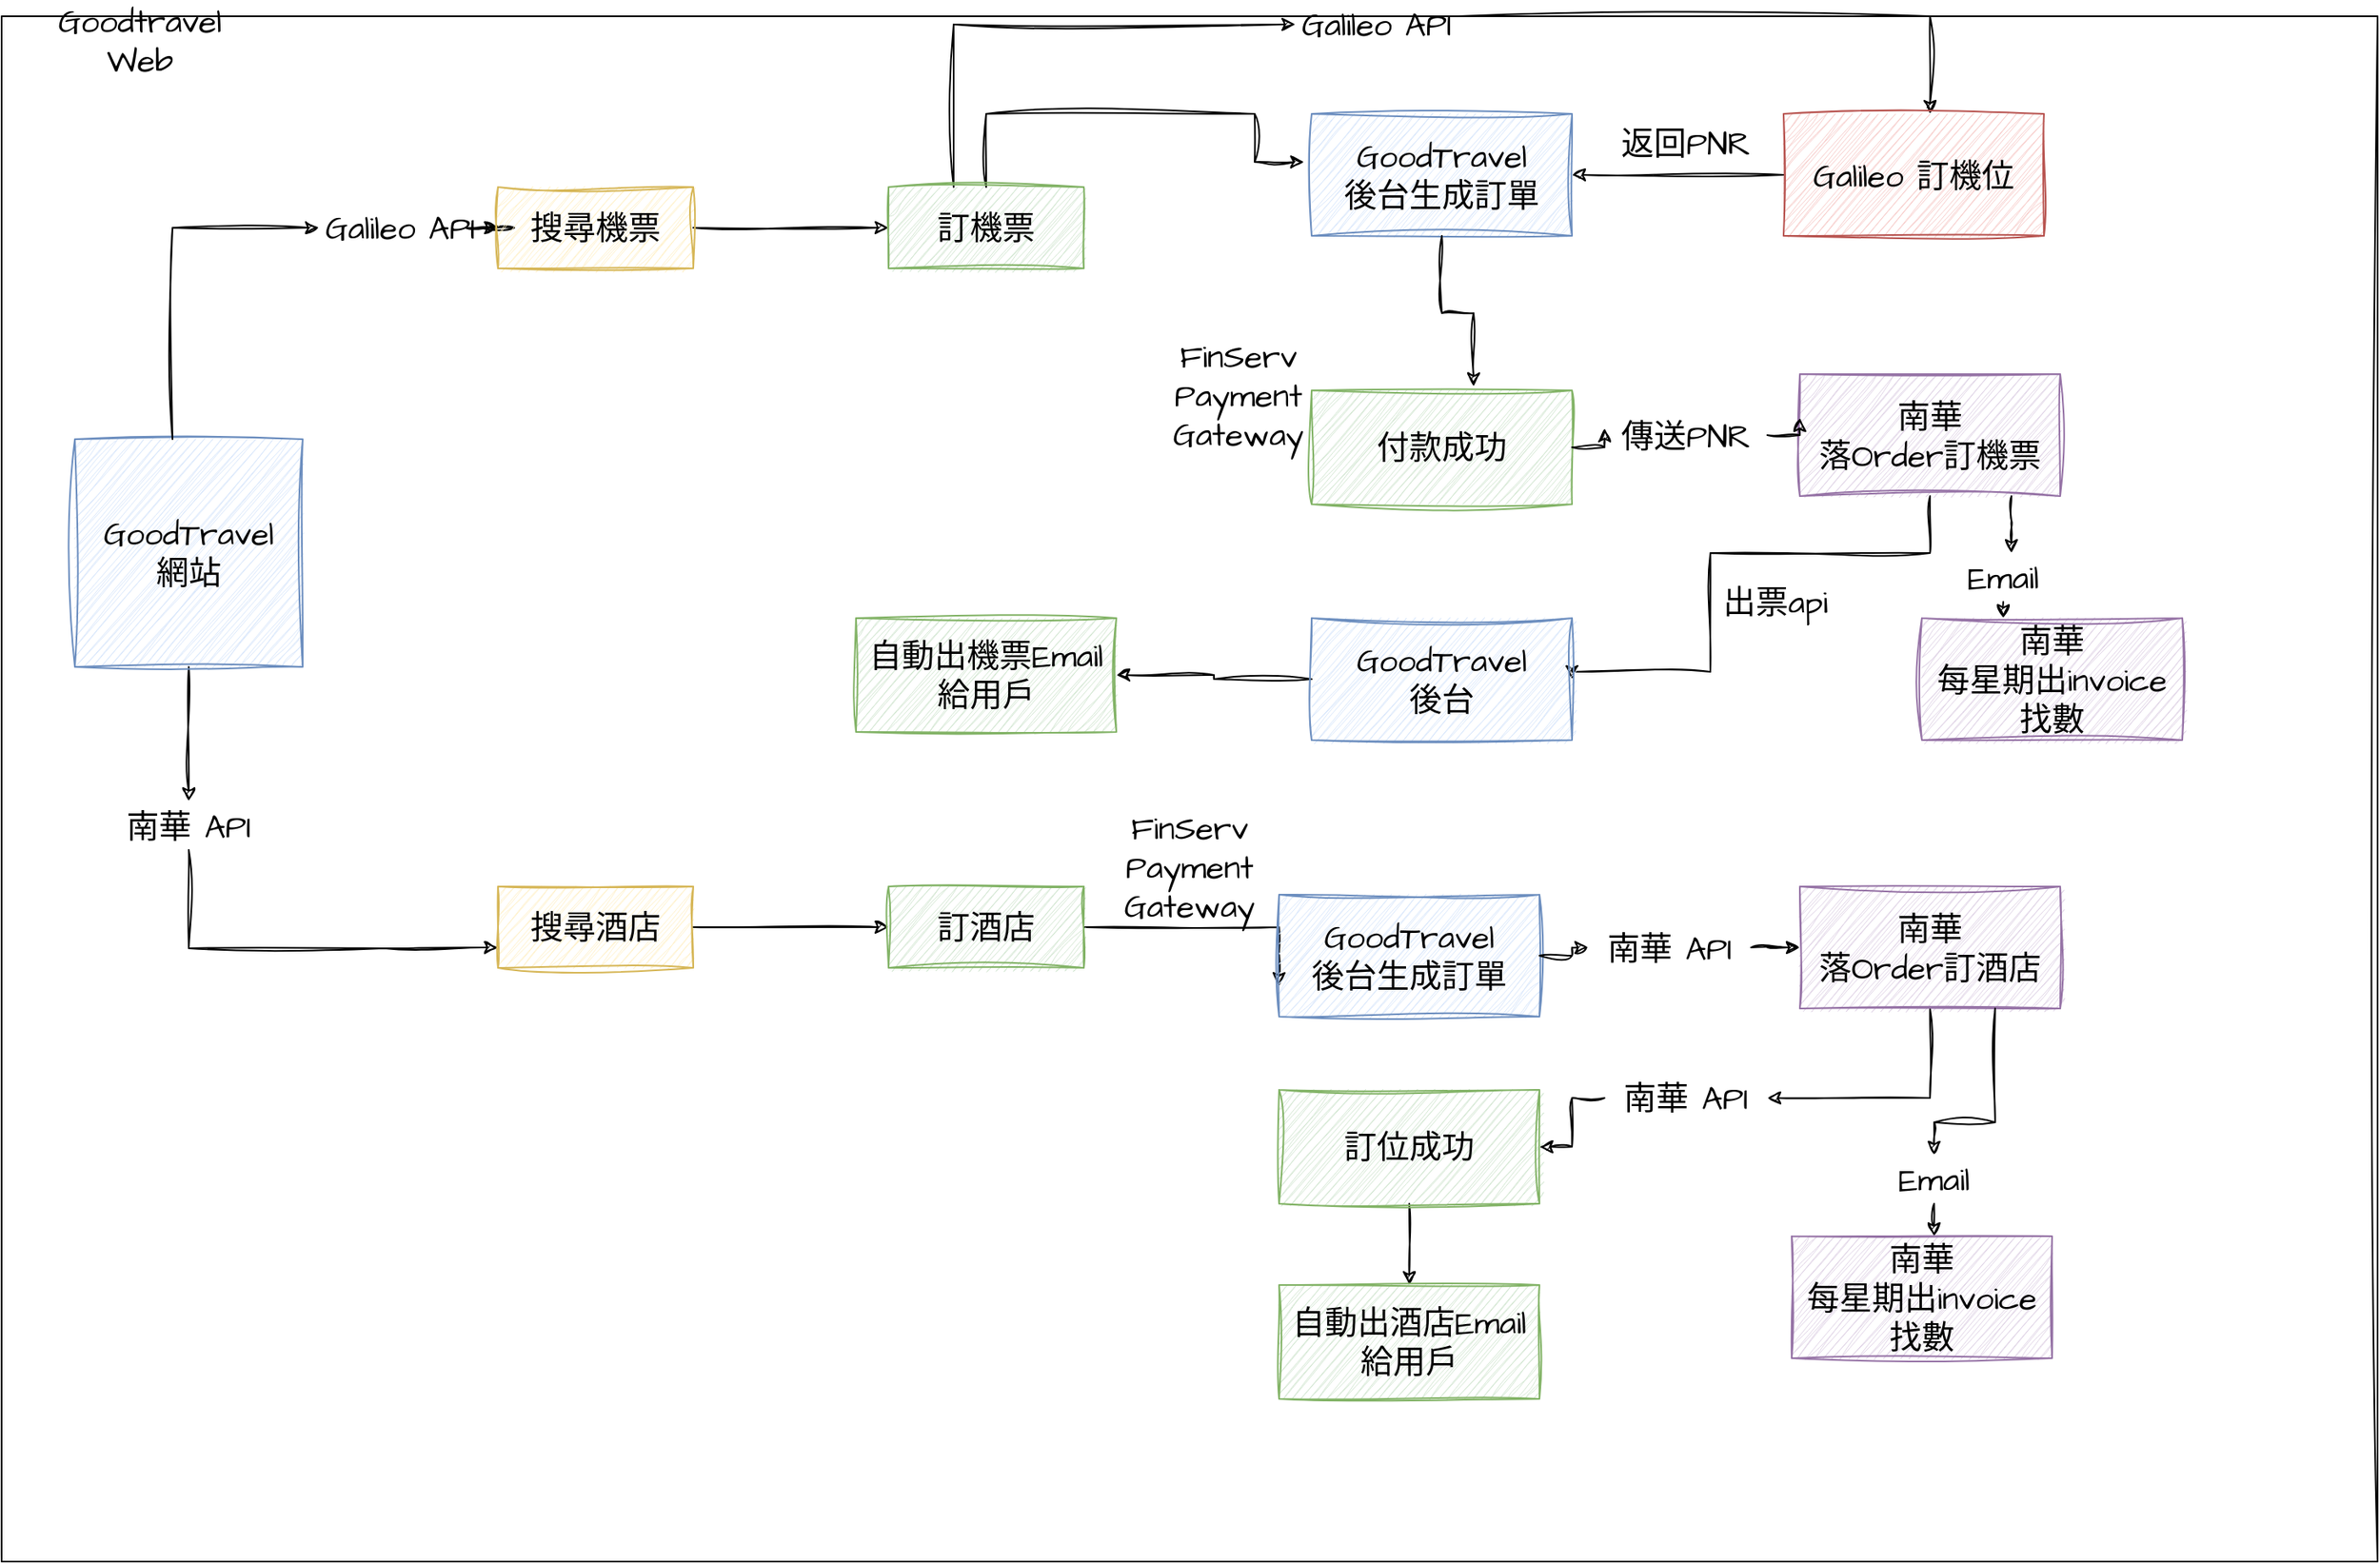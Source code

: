 <mxfile version="22.1.3" type="github">
  <diagram name="Page-1" id="SrOD3sqG6qAQk4lOOv39">
    <mxGraphModel dx="1574" dy="969" grid="1" gridSize="10" guides="1" tooltips="1" connect="1" arrows="1" fold="1" page="1" pageScale="1" pageWidth="850" pageHeight="1100" math="0" shadow="0">
      <root>
        <mxCell id="0" />
        <mxCell id="1" parent="0" />
        <mxCell id="_T38tnK4JkUB8tug089S-83" value="" style="rounded=0;whiteSpace=wrap;html=1;sketch=1;hachureGap=4;jiggle=2;curveFitting=1;fontFamily=Architects Daughter;fontSource=https%3A%2F%2Ffonts.googleapis.com%2Fcss%3Ffamily%3DArchitects%2BDaughter;fontSize=20;" parent="1" vertex="1">
          <mxGeometry x="15" y="90" width="1460" height="950" as="geometry" />
        </mxCell>
        <mxCell id="_T38tnK4JkUB8tug089S-3" style="edgeStyle=orthogonalEdgeStyle;rounded=0;sketch=1;hachureGap=4;jiggle=2;curveFitting=1;orthogonalLoop=1;jettySize=auto;html=1;fontFamily=Architects Daughter;fontSource=https%3A%2F%2Ffonts.googleapis.com%2Fcss%3Ffamily%3DArchitects%2BDaughter;fontSize=16;" parent="1" source="_T38tnK4JkUB8tug089S-4" target="_T38tnK4JkUB8tug089S-2" edge="1">
          <mxGeometry relative="1" as="geometry" />
        </mxCell>
        <mxCell id="_T38tnK4JkUB8tug089S-36" style="edgeStyle=orthogonalEdgeStyle;rounded=0;sketch=1;hachureGap=4;jiggle=2;curveFitting=1;orthogonalLoop=1;jettySize=auto;html=1;entryX=0;entryY=0.75;entryDx=0;entryDy=0;fontFamily=Architects Daughter;fontSource=https%3A%2F%2Ffonts.googleapis.com%2Fcss%3Ffamily%3DArchitects%2BDaughter;fontSize=16;" parent="1" source="_T38tnK4JkUB8tug089S-38" target="_T38tnK4JkUB8tug089S-35" edge="1">
          <mxGeometry relative="1" as="geometry">
            <Array as="points">
              <mxPoint x="130" y="663" />
              <mxPoint x="250" y="663" />
            </Array>
          </mxGeometry>
        </mxCell>
        <mxCell id="_T38tnK4JkUB8tug089S-82" style="edgeStyle=orthogonalEdgeStyle;rounded=0;sketch=1;hachureGap=4;jiggle=2;curveFitting=1;orthogonalLoop=1;jettySize=auto;html=1;fontFamily=Architects Daughter;fontSource=https%3A%2F%2Ffonts.googleapis.com%2Fcss%3Ffamily%3DArchitects%2BDaughter;fontSize=16;" parent="1" source="_T38tnK4JkUB8tug089S-1" target="_T38tnK4JkUB8tug089S-38" edge="1">
          <mxGeometry relative="1" as="geometry" />
        </mxCell>
        <mxCell id="_T38tnK4JkUB8tug089S-1" value="GoodTravel&lt;br&gt;網站" style="rounded=0;whiteSpace=wrap;html=1;sketch=1;hachureGap=4;jiggle=2;curveFitting=1;fontFamily=Architects Daughter;fontSource=https%3A%2F%2Ffonts.googleapis.com%2Fcss%3Ffamily%3DArchitects%2BDaughter;fontSize=20;fillColor=#dae8fc;strokeColor=#6c8ebf;" parent="1" vertex="1">
          <mxGeometry x="60" y="350" width="140" height="140" as="geometry" />
        </mxCell>
        <mxCell id="_T38tnK4JkUB8tug089S-6" style="edgeStyle=orthogonalEdgeStyle;rounded=0;sketch=1;hachureGap=4;jiggle=2;curveFitting=1;orthogonalLoop=1;jettySize=auto;html=1;entryX=0;entryY=0.5;entryDx=0;entryDy=0;fontFamily=Architects Daughter;fontSource=https%3A%2F%2Ffonts.googleapis.com%2Fcss%3Ffamily%3DArchitects%2BDaughter;fontSize=16;" parent="1" source="_T38tnK4JkUB8tug089S-2" target="_T38tnK4JkUB8tug089S-5" edge="1">
          <mxGeometry relative="1" as="geometry" />
        </mxCell>
        <mxCell id="_T38tnK4JkUB8tug089S-2" value="搜尋機票" style="rounded=0;whiteSpace=wrap;html=1;sketch=1;hachureGap=4;jiggle=2;curveFitting=1;fontFamily=Architects Daughter;fontSource=https%3A%2F%2Ffonts.googleapis.com%2Fcss%3Ffamily%3DArchitects%2BDaughter;fontSize=20;fillColor=#fff2cc;strokeColor=#d6b656;" parent="1" vertex="1">
          <mxGeometry x="320" y="195" width="120" height="50" as="geometry" />
        </mxCell>
        <mxCell id="_T38tnK4JkUB8tug089S-11" style="edgeStyle=orthogonalEdgeStyle;rounded=0;sketch=1;hachureGap=4;jiggle=2;curveFitting=1;orthogonalLoop=1;jettySize=auto;html=1;fontFamily=Architects Daughter;fontSource=https%3A%2F%2Ffonts.googleapis.com%2Fcss%3Ffamily%3DArchitects%2BDaughter;fontSize=16;entryX=-0.029;entryY=0.395;entryDx=0;entryDy=0;entryPerimeter=0;" parent="1" source="_T38tnK4JkUB8tug089S-5" edge="1" target="_T38tnK4JkUB8tug089S-12">
          <mxGeometry relative="1" as="geometry">
            <mxPoint x="800" y="220" as="targetPoint" />
            <Array as="points">
              <mxPoint x="620" y="150" />
              <mxPoint x="785" y="150" />
            </Array>
          </mxGeometry>
        </mxCell>
        <mxCell id="5ci3WktFbxMDCFuh7EF1-3" style="edgeStyle=orthogonalEdgeStyle;rounded=0;sketch=1;hachureGap=4;jiggle=2;curveFitting=1;orthogonalLoop=1;jettySize=auto;html=1;entryX=0;entryY=0.5;entryDx=0;entryDy=0;fontFamily=Architects Daughter;fontSource=https%3A%2F%2Ffonts.googleapis.com%2Fcss%3Ffamily%3DArchitects%2BDaughter;fontSize=16;" edge="1" parent="1" source="_T38tnK4JkUB8tug089S-5" target="_T38tnK4JkUB8tug089S-15">
          <mxGeometry relative="1" as="geometry">
            <Array as="points">
              <mxPoint x="600" y="95" />
            </Array>
          </mxGeometry>
        </mxCell>
        <mxCell id="_T38tnK4JkUB8tug089S-5" value="訂機票" style="rounded=0;whiteSpace=wrap;html=1;sketch=1;hachureGap=4;jiggle=2;curveFitting=1;fontFamily=Architects Daughter;fontSource=https%3A%2F%2Ffonts.googleapis.com%2Fcss%3Ffamily%3DArchitects%2BDaughter;fontSize=20;fillColor=#d5e8d4;strokeColor=#82b366;" parent="1" vertex="1">
          <mxGeometry x="560" y="195" width="120" height="50" as="geometry" />
        </mxCell>
        <mxCell id="_T38tnK4JkUB8tug089S-7" value="FinServ Payment Gateway" style="text;html=1;strokeColor=none;fillColor=none;align=center;verticalAlign=middle;whiteSpace=wrap;rounded=0;fontSize=20;fontFamily=Architects Daughter;" parent="1" vertex="1">
          <mxGeometry x="700" y="282.5" width="150" height="80" as="geometry" />
        </mxCell>
        <mxCell id="_T38tnK4JkUB8tug089S-50" style="edgeStyle=orthogonalEdgeStyle;rounded=0;sketch=1;hachureGap=4;jiggle=2;curveFitting=1;orthogonalLoop=1;jettySize=auto;html=1;fontFamily=Architects Daughter;fontSource=https%3A%2F%2Ffonts.googleapis.com%2Fcss%3Ffamily%3DArchitects%2BDaughter;fontSize=16;" parent="1" source="_T38tnK4JkUB8tug089S-15" target="_T38tnK4JkUB8tug089S-13" edge="1">
          <mxGeometry relative="1" as="geometry">
            <Array as="points">
              <mxPoint x="1200" y="90" />
            </Array>
          </mxGeometry>
        </mxCell>
        <mxCell id="_T38tnK4JkUB8tug089S-12" value="GoodTravel&lt;br&gt;後台生成訂單" style="rounded=0;whiteSpace=wrap;html=1;sketch=1;hachureGap=4;jiggle=2;curveFitting=1;fontFamily=Architects Daughter;fontSource=https%3A%2F%2Ffonts.googleapis.com%2Fcss%3Ffamily%3DArchitects%2BDaughter;fontSize=20;fillColor=#dae8fc;strokeColor=#6c8ebf;" parent="1" vertex="1">
          <mxGeometry x="820" y="150" width="160" height="75" as="geometry" />
        </mxCell>
        <mxCell id="5ci3WktFbxMDCFuh7EF1-5" style="edgeStyle=orthogonalEdgeStyle;rounded=0;sketch=1;hachureGap=4;jiggle=2;curveFitting=1;orthogonalLoop=1;jettySize=auto;html=1;fontFamily=Architects Daughter;fontSource=https%3A%2F%2Ffonts.googleapis.com%2Fcss%3Ffamily%3DArchitects%2BDaughter;fontSize=16;" edge="1" parent="1" source="_T38tnK4JkUB8tug089S-13" target="_T38tnK4JkUB8tug089S-12">
          <mxGeometry relative="1" as="geometry" />
        </mxCell>
        <mxCell id="_T38tnK4JkUB8tug089S-13" value="Galileo 訂機位" style="rounded=0;whiteSpace=wrap;html=1;sketch=1;hachureGap=4;jiggle=2;curveFitting=1;fontFamily=Architects Daughter;fontSource=https%3A%2F%2Ffonts.googleapis.com%2Fcss%3Ffamily%3DArchitects%2BDaughter;fontSize=20;fillColor=#f8cecc;strokeColor=#b85450;" parent="1" vertex="1">
          <mxGeometry x="1110" y="150" width="160" height="75" as="geometry" />
        </mxCell>
        <mxCell id="_T38tnK4JkUB8tug089S-23" value="自動出機票Email&lt;br&gt;給用戶" style="rounded=0;whiteSpace=wrap;html=1;sketch=1;hachureGap=4;jiggle=2;curveFitting=1;fontFamily=Architects Daughter;fontSource=https%3A%2F%2Ffonts.googleapis.com%2Fcss%3Ffamily%3DArchitects%2BDaughter;fontSize=20;fillColor=#d5e8d4;strokeColor=#82b366;" parent="1" vertex="1">
          <mxGeometry x="540" y="460" width="160" height="70" as="geometry" />
        </mxCell>
        <mxCell id="_T38tnK4JkUB8tug089S-25" style="edgeStyle=orthogonalEdgeStyle;rounded=0;sketch=1;hachureGap=4;jiggle=2;curveFitting=1;orthogonalLoop=1;jettySize=auto;html=1;exitX=0.5;exitY=1;exitDx=0;exitDy=0;fontFamily=Architects Daughter;fontSource=https%3A%2F%2Ffonts.googleapis.com%2Fcss%3Ffamily%3DArchitects%2BDaughter;fontSize=16;" parent="1" source="_T38tnK4JkUB8tug089S-23" target="_T38tnK4JkUB8tug089S-23" edge="1">
          <mxGeometry relative="1" as="geometry" />
        </mxCell>
        <mxCell id="_T38tnK4JkUB8tug089S-30" value="" style="edgeStyle=orthogonalEdgeStyle;rounded=0;sketch=1;hachureGap=4;jiggle=2;curveFitting=1;orthogonalLoop=1;jettySize=auto;html=1;fontFamily=Architects Daughter;fontSource=https%3A%2F%2Ffonts.googleapis.com%2Fcss%3Ffamily%3DArchitects%2BDaughter;fontSize=16;" parent="1" source="_T38tnK4JkUB8tug089S-32" target="_T38tnK4JkUB8tug089S-29" edge="1">
          <mxGeometry relative="1" as="geometry">
            <Array as="points">
              <mxPoint x="1200" y="430" />
              <mxPoint x="1200" y="430" />
            </Array>
          </mxGeometry>
        </mxCell>
        <mxCell id="5ci3WktFbxMDCFuh7EF1-10" style="edgeStyle=orthogonalEdgeStyle;rounded=0;sketch=1;hachureGap=4;jiggle=2;curveFitting=1;orthogonalLoop=1;jettySize=auto;html=1;entryX=1;entryY=0.5;entryDx=0;entryDy=0;fontFamily=Architects Daughter;fontSource=https%3A%2F%2Ffonts.googleapis.com%2Fcss%3Ffamily%3DArchitects%2BDaughter;fontSize=16;" edge="1" parent="1" source="_T38tnK4JkUB8tug089S-26" target="5ci3WktFbxMDCFuh7EF1-9">
          <mxGeometry relative="1" as="geometry">
            <Array as="points">
              <mxPoint x="1200" y="420" />
              <mxPoint x="1065" y="420" />
              <mxPoint x="1065" y="493" />
            </Array>
          </mxGeometry>
        </mxCell>
        <mxCell id="_T38tnK4JkUB8tug089S-26" value="南華&lt;br&gt;落Order訂機票" style="rounded=0;whiteSpace=wrap;html=1;sketch=1;hachureGap=4;jiggle=2;curveFitting=1;fontFamily=Architects Daughter;fontSource=https%3A%2F%2Ffonts.googleapis.com%2Fcss%3Ffamily%3DArchitects%2BDaughter;fontSize=20;fillColor=#e1d5e7;strokeColor=#9673a6;" parent="1" vertex="1">
          <mxGeometry x="1120" y="310" width="160" height="75" as="geometry" />
        </mxCell>
        <mxCell id="_T38tnK4JkUB8tug089S-29" value="南華&lt;br&gt;每星期出invoice 找數" style="rounded=0;whiteSpace=wrap;html=1;sketch=1;hachureGap=4;jiggle=2;curveFitting=1;fontFamily=Architects Daughter;fontSource=https%3A%2F%2Ffonts.googleapis.com%2Fcss%3Ffamily%3DArchitects%2BDaughter;fontSize=20;fillColor=#e1d5e7;strokeColor=#9673a6;" parent="1" vertex="1">
          <mxGeometry x="1195" y="460" width="160" height="75" as="geometry" />
        </mxCell>
        <mxCell id="_T38tnK4JkUB8tug089S-39" style="edgeStyle=orthogonalEdgeStyle;rounded=0;sketch=1;hachureGap=4;jiggle=2;curveFitting=1;orthogonalLoop=1;jettySize=auto;html=1;fontFamily=Architects Daughter;fontSource=https%3A%2F%2Ffonts.googleapis.com%2Fcss%3Ffamily%3DArchitects%2BDaughter;fontSize=16;" parent="1" source="_T38tnK4JkUB8tug089S-35" target="_T38tnK4JkUB8tug089S-37" edge="1">
          <mxGeometry relative="1" as="geometry" />
        </mxCell>
        <mxCell id="_T38tnK4JkUB8tug089S-35" value="搜尋酒店" style="rounded=0;whiteSpace=wrap;html=1;sketch=1;hachureGap=4;jiggle=2;curveFitting=1;fontFamily=Architects Daughter;fontSource=https%3A%2F%2Ffonts.googleapis.com%2Fcss%3Ffamily%3DArchitects%2BDaughter;fontSize=20;fillColor=#fff2cc;strokeColor=#d6b656;" parent="1" vertex="1">
          <mxGeometry x="320" y="625" width="120" height="50" as="geometry" />
        </mxCell>
        <mxCell id="_T38tnK4JkUB8tug089S-41" style="edgeStyle=orthogonalEdgeStyle;rounded=0;sketch=1;hachureGap=4;jiggle=2;curveFitting=1;orthogonalLoop=1;jettySize=auto;html=1;entryX=0;entryY=0.75;entryDx=0;entryDy=0;fontFamily=Architects Daughter;fontSource=https%3A%2F%2Ffonts.googleapis.com%2Fcss%3Ffamily%3DArchitects%2BDaughter;fontSize=16;" parent="1" source="_T38tnK4JkUB8tug089S-37" target="_T38tnK4JkUB8tug089S-40" edge="1">
          <mxGeometry relative="1" as="geometry">
            <Array as="points">
              <mxPoint x="800" y="650" />
            </Array>
          </mxGeometry>
        </mxCell>
        <mxCell id="_T38tnK4JkUB8tug089S-37" value="訂酒店" style="rounded=0;whiteSpace=wrap;html=1;sketch=1;hachureGap=4;jiggle=2;curveFitting=1;fontFamily=Architects Daughter;fontSource=https%3A%2F%2Ffonts.googleapis.com%2Fcss%3Ffamily%3DArchitects%2BDaughter;fontSize=20;fillColor=#d5e8d4;strokeColor=#82b366;" parent="1" vertex="1">
          <mxGeometry x="560" y="625" width="120" height="50" as="geometry" />
        </mxCell>
        <mxCell id="_T38tnK4JkUB8tug089S-40" value="GoodTravel&lt;br&gt;後台生成訂單" style="rounded=0;whiteSpace=wrap;html=1;sketch=1;hachureGap=4;jiggle=2;curveFitting=1;fontFamily=Architects Daughter;fontSource=https%3A%2F%2Ffonts.googleapis.com%2Fcss%3Ffamily%3DArchitects%2BDaughter;fontSize=20;fillColor=#dae8fc;strokeColor=#6c8ebf;" parent="1" vertex="1">
          <mxGeometry x="800" y="630" width="160" height="75" as="geometry" />
        </mxCell>
        <mxCell id="_T38tnK4JkUB8tug089S-42" value="FinServ Payment Gateway" style="text;html=1;strokeColor=none;fillColor=none;align=center;verticalAlign=middle;whiteSpace=wrap;rounded=0;fontSize=20;fontFamily=Architects Daughter;" parent="1" vertex="1">
          <mxGeometry x="670" y="572.5" width="150" height="80" as="geometry" />
        </mxCell>
        <mxCell id="_T38tnK4JkUB8tug089S-70" style="edgeStyle=orthogonalEdgeStyle;rounded=0;sketch=1;hachureGap=4;jiggle=2;curveFitting=1;orthogonalLoop=1;jettySize=auto;html=1;entryX=1;entryY=0.5;entryDx=0;entryDy=0;fontFamily=Architects Daughter;fontSource=https%3A%2F%2Ffonts.googleapis.com%2Fcss%3Ffamily%3DArchitects%2BDaughter;fontSize=16;" parent="1" source="_T38tnK4JkUB8tug089S-72" target="_T38tnK4JkUB8tug089S-68" edge="1">
          <mxGeometry relative="1" as="geometry">
            <Array as="points" />
          </mxGeometry>
        </mxCell>
        <mxCell id="_T38tnK4JkUB8tug089S-75" style="edgeStyle=orthogonalEdgeStyle;rounded=0;sketch=1;hachureGap=4;jiggle=2;curveFitting=1;orthogonalLoop=1;jettySize=auto;html=1;fontFamily=Architects Daughter;fontSource=https%3A%2F%2Ffonts.googleapis.com%2Fcss%3Ffamily%3DArchitects%2BDaughter;fontSize=16;" parent="1" source="_T38tnK4JkUB8tug089S-45" target="_T38tnK4JkUB8tug089S-72" edge="1">
          <mxGeometry relative="1" as="geometry">
            <Array as="points">
              <mxPoint x="1200" y="755" />
            </Array>
          </mxGeometry>
        </mxCell>
        <mxCell id="_T38tnK4JkUB8tug089S-45" value="南華&lt;br&gt;落Order訂酒店" style="rounded=0;whiteSpace=wrap;html=1;sketch=1;hachureGap=4;jiggle=2;curveFitting=1;fontFamily=Architects Daughter;fontSource=https%3A%2F%2Ffonts.googleapis.com%2Fcss%3Ffamily%3DArchitects%2BDaughter;fontSize=20;fillColor=#e1d5e7;strokeColor=#9673a6;" parent="1" vertex="1">
          <mxGeometry x="1120" y="625" width="160" height="75" as="geometry" />
        </mxCell>
        <mxCell id="_T38tnK4JkUB8tug089S-49" value="付款成功" style="rounded=0;whiteSpace=wrap;html=1;sketch=1;hachureGap=4;jiggle=2;curveFitting=1;fontFamily=Architects Daughter;fontSource=https%3A%2F%2Ffonts.googleapis.com%2Fcss%3Ffamily%3DArchitects%2BDaughter;fontSize=20;fillColor=#d5e8d4;strokeColor=#82b366;" parent="1" vertex="1">
          <mxGeometry x="820" y="320" width="160" height="70" as="geometry" />
        </mxCell>
        <mxCell id="_T38tnK4JkUB8tug089S-55" style="edgeStyle=orthogonalEdgeStyle;rounded=0;sketch=1;hachureGap=4;jiggle=2;curveFitting=1;orthogonalLoop=1;jettySize=auto;html=1;entryX=-0.006;entryY=0.36;entryDx=0;entryDy=0;entryPerimeter=0;fontFamily=Architects Daughter;fontSource=https%3A%2F%2Ffonts.googleapis.com%2Fcss%3Ffamily%3DArchitects%2BDaughter;fontSize=16;" parent="1" source="_T38tnK4JkUB8tug089S-31" target="_T38tnK4JkUB8tug089S-26" edge="1">
          <mxGeometry relative="1" as="geometry" />
        </mxCell>
        <mxCell id="_T38tnK4JkUB8tug089S-56" value="" style="edgeStyle=orthogonalEdgeStyle;rounded=0;sketch=1;hachureGap=4;jiggle=2;curveFitting=1;orthogonalLoop=1;jettySize=auto;html=1;entryX=-0.006;entryY=0.36;entryDx=0;entryDy=0;entryPerimeter=0;fontFamily=Architects Daughter;fontSource=https%3A%2F%2Ffonts.googleapis.com%2Fcss%3Ffamily%3DArchitects%2BDaughter;fontSize=16;" parent="1" source="_T38tnK4JkUB8tug089S-49" target="_T38tnK4JkUB8tug089S-31" edge="1">
          <mxGeometry relative="1" as="geometry">
            <mxPoint x="960" y="355" as="sourcePoint" />
            <mxPoint x="1119" y="337" as="targetPoint" />
          </mxGeometry>
        </mxCell>
        <mxCell id="_T38tnK4JkUB8tug089S-31" value="傳送PNR" style="text;html=1;strokeColor=none;fillColor=none;align=center;verticalAlign=middle;whiteSpace=wrap;rounded=0;fontSize=20;fontFamily=Architects Daughter;" parent="1" vertex="1">
          <mxGeometry x="1000" y="332.5" width="100" height="30" as="geometry" />
        </mxCell>
        <mxCell id="_T38tnK4JkUB8tug089S-15" value="Galileo API" style="text;html=1;strokeColor=none;fillColor=none;align=center;verticalAlign=middle;whiteSpace=wrap;rounded=0;fontSize=20;fontFamily=Architects Daughter;" parent="1" vertex="1">
          <mxGeometry x="810" y="80" width="100" height="30" as="geometry" />
        </mxCell>
        <mxCell id="_T38tnK4JkUB8tug089S-58" value="" style="edgeStyle=orthogonalEdgeStyle;rounded=0;sketch=1;hachureGap=4;jiggle=2;curveFitting=1;orthogonalLoop=1;jettySize=auto;html=1;fontFamily=Architects Daughter;fontSource=https%3A%2F%2Ffonts.googleapis.com%2Fcss%3Ffamily%3DArchitects%2BDaughter;fontSize=16;" parent="1" source="_T38tnK4JkUB8tug089S-1" target="_T38tnK4JkUB8tug089S-4" edge="1">
          <mxGeometry relative="1" as="geometry">
            <mxPoint x="200" y="220" as="sourcePoint" />
            <mxPoint x="320" y="220" as="targetPoint" />
            <Array as="points">
              <mxPoint x="120" y="220" />
            </Array>
          </mxGeometry>
        </mxCell>
        <mxCell id="_T38tnK4JkUB8tug089S-4" value="Galileo API" style="text;html=1;strokeColor=none;fillColor=none;align=center;verticalAlign=middle;whiteSpace=wrap;rounded=0;fontSize=20;fontFamily=Architects Daughter;" parent="1" vertex="1">
          <mxGeometry x="210" y="205" width="100" height="30" as="geometry" />
        </mxCell>
        <mxCell id="_T38tnK4JkUB8tug089S-63" value="" style="edgeStyle=orthogonalEdgeStyle;rounded=0;sketch=1;hachureGap=4;jiggle=2;curveFitting=1;orthogonalLoop=1;jettySize=auto;html=1;fontFamily=Architects Daughter;fontSource=https%3A%2F%2Ffonts.googleapis.com%2Fcss%3Ffamily%3DArchitects%2BDaughter;fontSize=16;" parent="1" source="_T38tnK4JkUB8tug089S-26" target="_T38tnK4JkUB8tug089S-32" edge="1">
          <mxGeometry relative="1" as="geometry">
            <mxPoint x="1200" y="385" as="sourcePoint" />
            <mxPoint x="1200" y="460" as="targetPoint" />
            <Array as="points">
              <mxPoint x="1250" y="400" />
              <mxPoint x="1250" y="400" />
            </Array>
          </mxGeometry>
        </mxCell>
        <mxCell id="_T38tnK4JkUB8tug089S-32" value="Email" style="text;html=1;strokeColor=none;fillColor=none;align=center;verticalAlign=middle;whiteSpace=wrap;rounded=0;fontSize=20;fontFamily=Architects Daughter;" parent="1" vertex="1">
          <mxGeometry x="1195" y="420" width="100" height="30" as="geometry" />
        </mxCell>
        <mxCell id="_T38tnK4JkUB8tug089S-64" value="" style="edgeStyle=orthogonalEdgeStyle;rounded=0;sketch=1;hachureGap=4;jiggle=2;curveFitting=1;orthogonalLoop=1;jettySize=auto;html=1;fontFamily=Architects Daughter;fontSource=https%3A%2F%2Ffonts.googleapis.com%2Fcss%3Ffamily%3DArchitects%2BDaughter;fontSize=16;" parent="1" source="_T38tnK4JkUB8tug089S-40" target="_T38tnK4JkUB8tug089S-43" edge="1">
          <mxGeometry relative="1" as="geometry">
            <mxPoint x="960" y="588" as="sourcePoint" />
            <mxPoint x="1120" y="640" as="targetPoint" />
            <Array as="points" />
          </mxGeometry>
        </mxCell>
        <mxCell id="_T38tnK4JkUB8tug089S-67" value="" style="edgeStyle=orthogonalEdgeStyle;rounded=0;sketch=1;hachureGap=4;jiggle=2;curveFitting=1;orthogonalLoop=1;jettySize=auto;html=1;fontFamily=Architects Daughter;fontSource=https%3A%2F%2Ffonts.googleapis.com%2Fcss%3Ffamily%3DArchitects%2BDaughter;fontSize=16;" parent="1" source="_T38tnK4JkUB8tug089S-43" target="_T38tnK4JkUB8tug089S-45" edge="1">
          <mxGeometry relative="1" as="geometry" />
        </mxCell>
        <mxCell id="_T38tnK4JkUB8tug089S-43" value="南華 API" style="text;html=1;strokeColor=none;fillColor=none;align=center;verticalAlign=middle;whiteSpace=wrap;rounded=0;fontSize=20;fontFamily=Architects Daughter;" parent="1" vertex="1">
          <mxGeometry x="990" y="647.5" width="100" height="30" as="geometry" />
        </mxCell>
        <mxCell id="_T38tnK4JkUB8tug089S-38" value="南華 API" style="text;html=1;strokeColor=none;fillColor=none;align=center;verticalAlign=middle;whiteSpace=wrap;rounded=0;fontSize=20;fontFamily=Architects Daughter;" parent="1" vertex="1">
          <mxGeometry x="80" y="572.5" width="100" height="30" as="geometry" />
        </mxCell>
        <mxCell id="_T38tnK4JkUB8tug089S-76" style="edgeStyle=orthogonalEdgeStyle;rounded=0;sketch=1;hachureGap=4;jiggle=2;curveFitting=1;orthogonalLoop=1;jettySize=auto;html=1;fontFamily=Architects Daughter;fontSource=https%3A%2F%2Ffonts.googleapis.com%2Fcss%3Ffamily%3DArchitects%2BDaughter;fontSize=16;" parent="1" source="_T38tnK4JkUB8tug089S-68" target="_T38tnK4JkUB8tug089S-69" edge="1">
          <mxGeometry relative="1" as="geometry" />
        </mxCell>
        <mxCell id="_T38tnK4JkUB8tug089S-68" value="訂位成功" style="rounded=0;whiteSpace=wrap;html=1;sketch=1;hachureGap=4;jiggle=2;curveFitting=1;fontFamily=Architects Daughter;fontSource=https%3A%2F%2Ffonts.googleapis.com%2Fcss%3Ffamily%3DArchitects%2BDaughter;fontSize=20;fillColor=#d5e8d4;strokeColor=#82b366;" parent="1" vertex="1">
          <mxGeometry x="800" y="750" width="160" height="70" as="geometry" />
        </mxCell>
        <mxCell id="_T38tnK4JkUB8tug089S-69" value="自動出酒店Email&lt;br&gt;給用戶" style="rounded=0;whiteSpace=wrap;html=1;sketch=1;hachureGap=4;jiggle=2;curveFitting=1;fontFamily=Architects Daughter;fontSource=https%3A%2F%2Ffonts.googleapis.com%2Fcss%3Ffamily%3DArchitects%2BDaughter;fontSize=20;fillColor=#d5e8d4;strokeColor=#82b366;" parent="1" vertex="1">
          <mxGeometry x="800" y="870" width="160" height="70" as="geometry" />
        </mxCell>
        <mxCell id="_T38tnK4JkUB8tug089S-72" value="南華 API" style="text;html=1;strokeColor=none;fillColor=none;align=center;verticalAlign=middle;whiteSpace=wrap;rounded=0;fontSize=20;fontFamily=Architects Daughter;" parent="1" vertex="1">
          <mxGeometry x="1000" y="740" width="100" height="30" as="geometry" />
        </mxCell>
        <mxCell id="_T38tnK4JkUB8tug089S-77" value="" style="edgeStyle=orthogonalEdgeStyle;rounded=0;sketch=1;hachureGap=4;jiggle=2;curveFitting=1;orthogonalLoop=1;jettySize=auto;html=1;fontFamily=Architects Daughter;fontSource=https%3A%2F%2Ffonts.googleapis.com%2Fcss%3Ffamily%3DArchitects%2BDaughter;fontSize=16;" parent="1" source="_T38tnK4JkUB8tug089S-79" target="_T38tnK4JkUB8tug089S-78" edge="1">
          <mxGeometry relative="1" as="geometry">
            <Array as="points">
              <mxPoint x="1195" y="810" />
              <mxPoint x="1195" y="810" />
            </Array>
          </mxGeometry>
        </mxCell>
        <mxCell id="_T38tnK4JkUB8tug089S-78" value="南華&lt;br&gt;每星期出invoice 找數" style="rounded=0;whiteSpace=wrap;html=1;sketch=1;hachureGap=4;jiggle=2;curveFitting=1;fontFamily=Architects Daughter;fontSource=https%3A%2F%2Ffonts.googleapis.com%2Fcss%3Ffamily%3DArchitects%2BDaughter;fontSize=20;fillColor=#e1d5e7;strokeColor=#9673a6;" parent="1" vertex="1">
          <mxGeometry x="1115" y="840" width="160" height="75" as="geometry" />
        </mxCell>
        <mxCell id="_T38tnK4JkUB8tug089S-81" value="" style="edgeStyle=orthogonalEdgeStyle;rounded=0;sketch=1;hachureGap=4;jiggle=2;curveFitting=1;orthogonalLoop=1;jettySize=auto;html=1;fontFamily=Architects Daughter;fontSource=https%3A%2F%2Ffonts.googleapis.com%2Fcss%3Ffamily%3DArchitects%2BDaughter;fontSize=16;" parent="1" source="_T38tnK4JkUB8tug089S-45" target="_T38tnK4JkUB8tug089S-79" edge="1">
          <mxGeometry relative="1" as="geometry">
            <mxPoint x="1240" y="700" as="sourcePoint" />
            <mxPoint x="1195" y="840" as="targetPoint" />
            <Array as="points">
              <mxPoint x="1240" y="770" />
            </Array>
          </mxGeometry>
        </mxCell>
        <mxCell id="_T38tnK4JkUB8tug089S-79" value="Email" style="text;html=1;strokeColor=none;fillColor=none;align=center;verticalAlign=middle;whiteSpace=wrap;rounded=0;fontSize=20;fontFamily=Architects Daughter;" parent="1" vertex="1">
          <mxGeometry x="1150" y="790" width="105" height="30" as="geometry" />
        </mxCell>
        <mxCell id="_T38tnK4JkUB8tug089S-86" value="Goodtravel Web" style="text;html=1;strokeColor=none;fillColor=none;align=center;verticalAlign=middle;whiteSpace=wrap;rounded=0;fontSize=20;fontFamily=Architects Daughter;" parent="1" vertex="1">
          <mxGeometry x="70" y="90" width="60" height="30" as="geometry" />
        </mxCell>
        <mxCell id="5ci3WktFbxMDCFuh7EF1-6" value="返回PNR" style="text;html=1;strokeColor=none;fillColor=none;align=center;verticalAlign=middle;whiteSpace=wrap;rounded=0;fontSize=20;fontFamily=Architects Daughter;" vertex="1" parent="1">
          <mxGeometry x="975" y="150" width="150" height="35" as="geometry" />
        </mxCell>
        <mxCell id="5ci3WktFbxMDCFuh7EF1-7" style="edgeStyle=orthogonalEdgeStyle;rounded=0;sketch=1;hachureGap=4;jiggle=2;curveFitting=1;orthogonalLoop=1;jettySize=auto;html=1;entryX=0.622;entryY=-0.035;entryDx=0;entryDy=0;entryPerimeter=0;fontFamily=Architects Daughter;fontSource=https%3A%2F%2Ffonts.googleapis.com%2Fcss%3Ffamily%3DArchitects%2BDaughter;fontSize=16;" edge="1" parent="1" source="_T38tnK4JkUB8tug089S-12" target="_T38tnK4JkUB8tug089S-49">
          <mxGeometry relative="1" as="geometry" />
        </mxCell>
        <mxCell id="5ci3WktFbxMDCFuh7EF1-11" style="edgeStyle=orthogonalEdgeStyle;rounded=0;sketch=1;hachureGap=4;jiggle=2;curveFitting=1;orthogonalLoop=1;jettySize=auto;html=1;fontFamily=Architects Daughter;fontSource=https%3A%2F%2Ffonts.googleapis.com%2Fcss%3Ffamily%3DArchitects%2BDaughter;fontSize=16;" edge="1" parent="1" source="5ci3WktFbxMDCFuh7EF1-9" target="_T38tnK4JkUB8tug089S-23">
          <mxGeometry relative="1" as="geometry" />
        </mxCell>
        <mxCell id="5ci3WktFbxMDCFuh7EF1-9" value="GoodTravel&lt;br&gt;後台" style="rounded=0;whiteSpace=wrap;html=1;sketch=1;hachureGap=4;jiggle=2;curveFitting=1;fontFamily=Architects Daughter;fontSource=https%3A%2F%2Ffonts.googleapis.com%2Fcss%3Ffamily%3DArchitects%2BDaughter;fontSize=20;fillColor=#dae8fc;strokeColor=#6c8ebf;" vertex="1" parent="1">
          <mxGeometry x="820" y="460" width="160" height="75" as="geometry" />
        </mxCell>
        <mxCell id="5ci3WktFbxMDCFuh7EF1-12" value="出票api" style="text;html=1;strokeColor=none;fillColor=none;align=center;verticalAlign=middle;whiteSpace=wrap;rounded=0;fontSize=20;fontFamily=Architects Daughter;" vertex="1" parent="1">
          <mxGeometry x="1055" y="435" width="100" height="30" as="geometry" />
        </mxCell>
      </root>
    </mxGraphModel>
  </diagram>
</mxfile>
